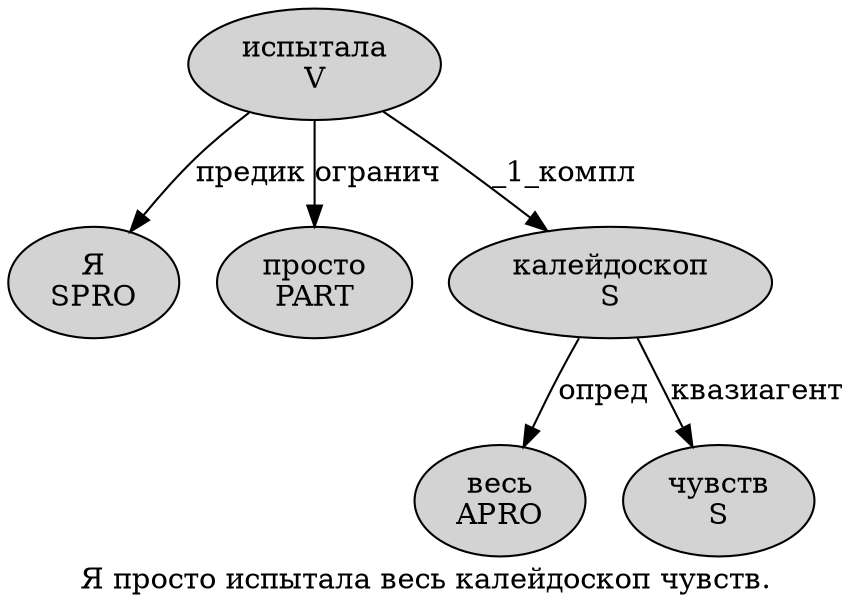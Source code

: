 digraph SENTENCE_1895 {
	graph [label="Я просто испытала весь калейдоскоп чувств."]
	node [style=filled]
		0 [label="Я
SPRO" color="" fillcolor=lightgray penwidth=1 shape=ellipse]
		1 [label="просто
PART" color="" fillcolor=lightgray penwidth=1 shape=ellipse]
		2 [label="испытала
V" color="" fillcolor=lightgray penwidth=1 shape=ellipse]
		3 [label="весь
APRO" color="" fillcolor=lightgray penwidth=1 shape=ellipse]
		4 [label="калейдоскоп
S" color="" fillcolor=lightgray penwidth=1 shape=ellipse]
		5 [label="чувств
S" color="" fillcolor=lightgray penwidth=1 shape=ellipse]
			2 -> 0 [label="предик"]
			2 -> 1 [label="огранич"]
			2 -> 4 [label="_1_компл"]
			4 -> 3 [label="опред"]
			4 -> 5 [label="квазиагент"]
}